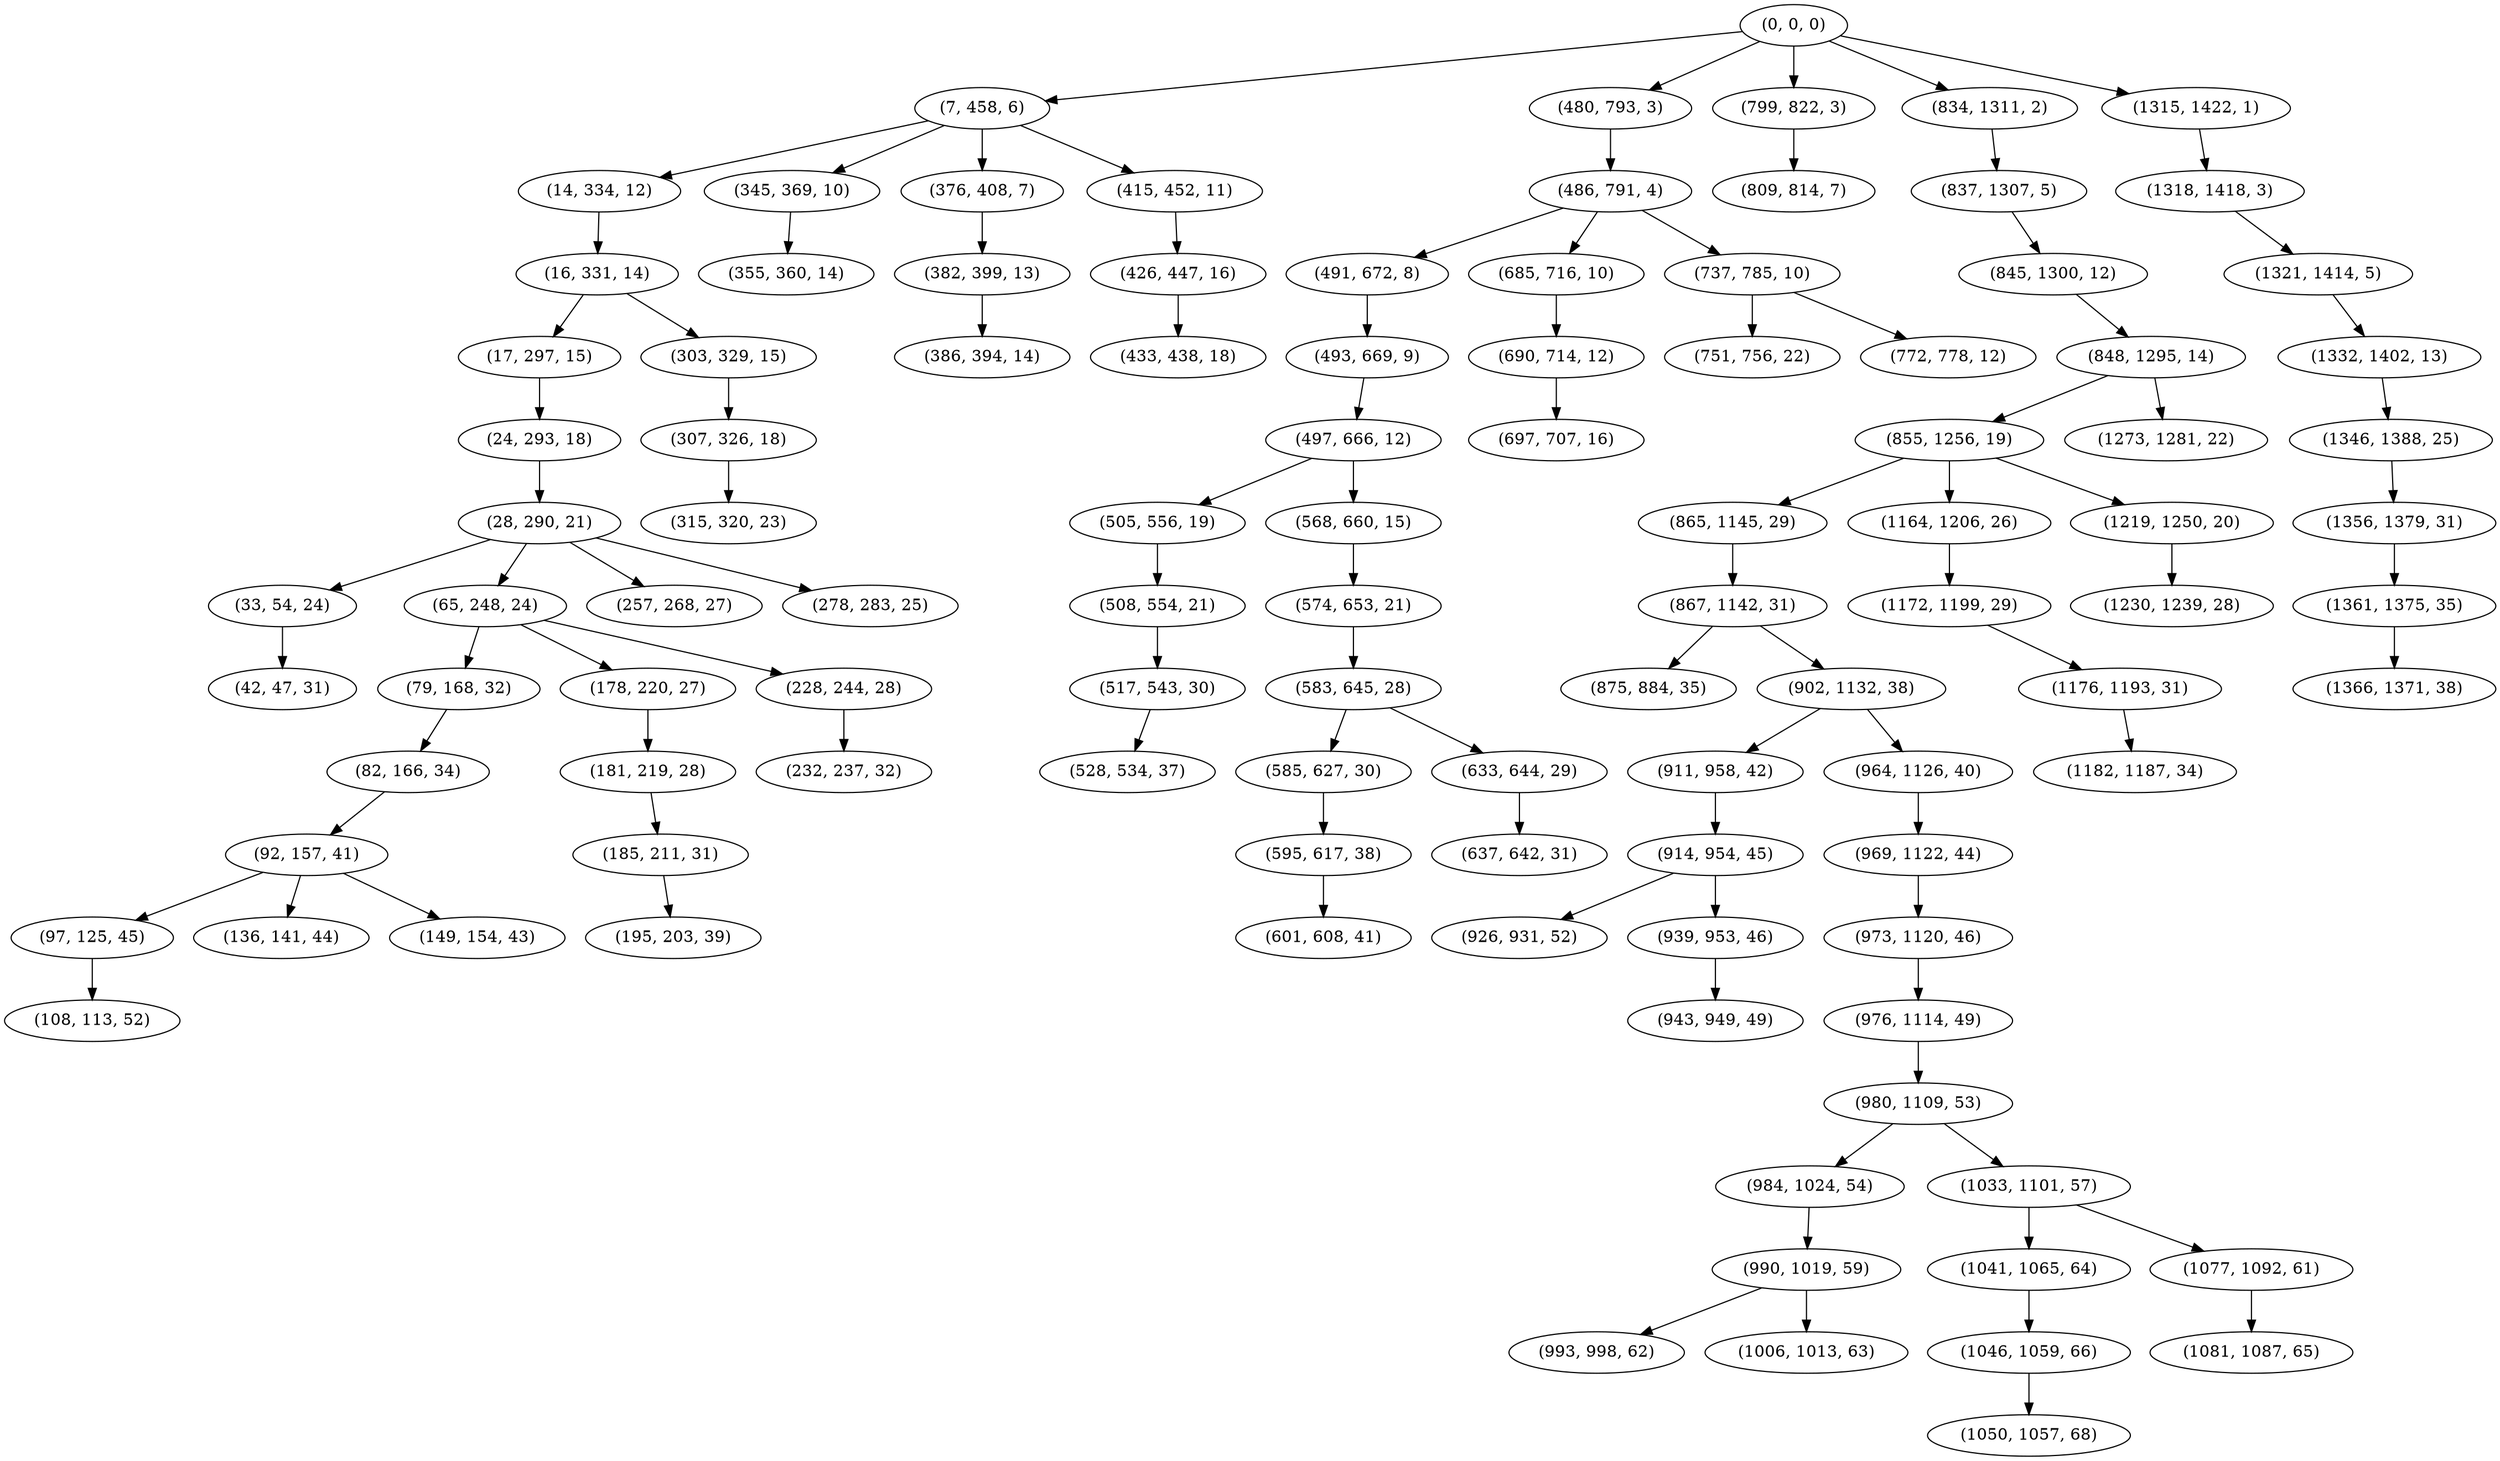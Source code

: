 digraph tree {
    "(0, 0, 0)";
    "(7, 458, 6)";
    "(14, 334, 12)";
    "(16, 331, 14)";
    "(17, 297, 15)";
    "(24, 293, 18)";
    "(28, 290, 21)";
    "(33, 54, 24)";
    "(42, 47, 31)";
    "(65, 248, 24)";
    "(79, 168, 32)";
    "(82, 166, 34)";
    "(92, 157, 41)";
    "(97, 125, 45)";
    "(108, 113, 52)";
    "(136, 141, 44)";
    "(149, 154, 43)";
    "(178, 220, 27)";
    "(181, 219, 28)";
    "(185, 211, 31)";
    "(195, 203, 39)";
    "(228, 244, 28)";
    "(232, 237, 32)";
    "(257, 268, 27)";
    "(278, 283, 25)";
    "(303, 329, 15)";
    "(307, 326, 18)";
    "(315, 320, 23)";
    "(345, 369, 10)";
    "(355, 360, 14)";
    "(376, 408, 7)";
    "(382, 399, 13)";
    "(386, 394, 14)";
    "(415, 452, 11)";
    "(426, 447, 16)";
    "(433, 438, 18)";
    "(480, 793, 3)";
    "(486, 791, 4)";
    "(491, 672, 8)";
    "(493, 669, 9)";
    "(497, 666, 12)";
    "(505, 556, 19)";
    "(508, 554, 21)";
    "(517, 543, 30)";
    "(528, 534, 37)";
    "(568, 660, 15)";
    "(574, 653, 21)";
    "(583, 645, 28)";
    "(585, 627, 30)";
    "(595, 617, 38)";
    "(601, 608, 41)";
    "(633, 644, 29)";
    "(637, 642, 31)";
    "(685, 716, 10)";
    "(690, 714, 12)";
    "(697, 707, 16)";
    "(737, 785, 10)";
    "(751, 756, 22)";
    "(772, 778, 12)";
    "(799, 822, 3)";
    "(809, 814, 7)";
    "(834, 1311, 2)";
    "(837, 1307, 5)";
    "(845, 1300, 12)";
    "(848, 1295, 14)";
    "(855, 1256, 19)";
    "(865, 1145, 29)";
    "(867, 1142, 31)";
    "(875, 884, 35)";
    "(902, 1132, 38)";
    "(911, 958, 42)";
    "(914, 954, 45)";
    "(926, 931, 52)";
    "(939, 953, 46)";
    "(943, 949, 49)";
    "(964, 1126, 40)";
    "(969, 1122, 44)";
    "(973, 1120, 46)";
    "(976, 1114, 49)";
    "(980, 1109, 53)";
    "(984, 1024, 54)";
    "(990, 1019, 59)";
    "(993, 998, 62)";
    "(1006, 1013, 63)";
    "(1033, 1101, 57)";
    "(1041, 1065, 64)";
    "(1046, 1059, 66)";
    "(1050, 1057, 68)";
    "(1077, 1092, 61)";
    "(1081, 1087, 65)";
    "(1164, 1206, 26)";
    "(1172, 1199, 29)";
    "(1176, 1193, 31)";
    "(1182, 1187, 34)";
    "(1219, 1250, 20)";
    "(1230, 1239, 28)";
    "(1273, 1281, 22)";
    "(1315, 1422, 1)";
    "(1318, 1418, 3)";
    "(1321, 1414, 5)";
    "(1332, 1402, 13)";
    "(1346, 1388, 25)";
    "(1356, 1379, 31)";
    "(1361, 1375, 35)";
    "(1366, 1371, 38)";
    "(0, 0, 0)" -> "(7, 458, 6)";
    "(0, 0, 0)" -> "(480, 793, 3)";
    "(0, 0, 0)" -> "(799, 822, 3)";
    "(0, 0, 0)" -> "(834, 1311, 2)";
    "(0, 0, 0)" -> "(1315, 1422, 1)";
    "(7, 458, 6)" -> "(14, 334, 12)";
    "(7, 458, 6)" -> "(345, 369, 10)";
    "(7, 458, 6)" -> "(376, 408, 7)";
    "(7, 458, 6)" -> "(415, 452, 11)";
    "(14, 334, 12)" -> "(16, 331, 14)";
    "(16, 331, 14)" -> "(17, 297, 15)";
    "(16, 331, 14)" -> "(303, 329, 15)";
    "(17, 297, 15)" -> "(24, 293, 18)";
    "(24, 293, 18)" -> "(28, 290, 21)";
    "(28, 290, 21)" -> "(33, 54, 24)";
    "(28, 290, 21)" -> "(65, 248, 24)";
    "(28, 290, 21)" -> "(257, 268, 27)";
    "(28, 290, 21)" -> "(278, 283, 25)";
    "(33, 54, 24)" -> "(42, 47, 31)";
    "(65, 248, 24)" -> "(79, 168, 32)";
    "(65, 248, 24)" -> "(178, 220, 27)";
    "(65, 248, 24)" -> "(228, 244, 28)";
    "(79, 168, 32)" -> "(82, 166, 34)";
    "(82, 166, 34)" -> "(92, 157, 41)";
    "(92, 157, 41)" -> "(97, 125, 45)";
    "(92, 157, 41)" -> "(136, 141, 44)";
    "(92, 157, 41)" -> "(149, 154, 43)";
    "(97, 125, 45)" -> "(108, 113, 52)";
    "(178, 220, 27)" -> "(181, 219, 28)";
    "(181, 219, 28)" -> "(185, 211, 31)";
    "(185, 211, 31)" -> "(195, 203, 39)";
    "(228, 244, 28)" -> "(232, 237, 32)";
    "(303, 329, 15)" -> "(307, 326, 18)";
    "(307, 326, 18)" -> "(315, 320, 23)";
    "(345, 369, 10)" -> "(355, 360, 14)";
    "(376, 408, 7)" -> "(382, 399, 13)";
    "(382, 399, 13)" -> "(386, 394, 14)";
    "(415, 452, 11)" -> "(426, 447, 16)";
    "(426, 447, 16)" -> "(433, 438, 18)";
    "(480, 793, 3)" -> "(486, 791, 4)";
    "(486, 791, 4)" -> "(491, 672, 8)";
    "(486, 791, 4)" -> "(685, 716, 10)";
    "(486, 791, 4)" -> "(737, 785, 10)";
    "(491, 672, 8)" -> "(493, 669, 9)";
    "(493, 669, 9)" -> "(497, 666, 12)";
    "(497, 666, 12)" -> "(505, 556, 19)";
    "(497, 666, 12)" -> "(568, 660, 15)";
    "(505, 556, 19)" -> "(508, 554, 21)";
    "(508, 554, 21)" -> "(517, 543, 30)";
    "(517, 543, 30)" -> "(528, 534, 37)";
    "(568, 660, 15)" -> "(574, 653, 21)";
    "(574, 653, 21)" -> "(583, 645, 28)";
    "(583, 645, 28)" -> "(585, 627, 30)";
    "(583, 645, 28)" -> "(633, 644, 29)";
    "(585, 627, 30)" -> "(595, 617, 38)";
    "(595, 617, 38)" -> "(601, 608, 41)";
    "(633, 644, 29)" -> "(637, 642, 31)";
    "(685, 716, 10)" -> "(690, 714, 12)";
    "(690, 714, 12)" -> "(697, 707, 16)";
    "(737, 785, 10)" -> "(751, 756, 22)";
    "(737, 785, 10)" -> "(772, 778, 12)";
    "(799, 822, 3)" -> "(809, 814, 7)";
    "(834, 1311, 2)" -> "(837, 1307, 5)";
    "(837, 1307, 5)" -> "(845, 1300, 12)";
    "(845, 1300, 12)" -> "(848, 1295, 14)";
    "(848, 1295, 14)" -> "(855, 1256, 19)";
    "(848, 1295, 14)" -> "(1273, 1281, 22)";
    "(855, 1256, 19)" -> "(865, 1145, 29)";
    "(855, 1256, 19)" -> "(1164, 1206, 26)";
    "(855, 1256, 19)" -> "(1219, 1250, 20)";
    "(865, 1145, 29)" -> "(867, 1142, 31)";
    "(867, 1142, 31)" -> "(875, 884, 35)";
    "(867, 1142, 31)" -> "(902, 1132, 38)";
    "(902, 1132, 38)" -> "(911, 958, 42)";
    "(902, 1132, 38)" -> "(964, 1126, 40)";
    "(911, 958, 42)" -> "(914, 954, 45)";
    "(914, 954, 45)" -> "(926, 931, 52)";
    "(914, 954, 45)" -> "(939, 953, 46)";
    "(939, 953, 46)" -> "(943, 949, 49)";
    "(964, 1126, 40)" -> "(969, 1122, 44)";
    "(969, 1122, 44)" -> "(973, 1120, 46)";
    "(973, 1120, 46)" -> "(976, 1114, 49)";
    "(976, 1114, 49)" -> "(980, 1109, 53)";
    "(980, 1109, 53)" -> "(984, 1024, 54)";
    "(980, 1109, 53)" -> "(1033, 1101, 57)";
    "(984, 1024, 54)" -> "(990, 1019, 59)";
    "(990, 1019, 59)" -> "(993, 998, 62)";
    "(990, 1019, 59)" -> "(1006, 1013, 63)";
    "(1033, 1101, 57)" -> "(1041, 1065, 64)";
    "(1033, 1101, 57)" -> "(1077, 1092, 61)";
    "(1041, 1065, 64)" -> "(1046, 1059, 66)";
    "(1046, 1059, 66)" -> "(1050, 1057, 68)";
    "(1077, 1092, 61)" -> "(1081, 1087, 65)";
    "(1164, 1206, 26)" -> "(1172, 1199, 29)";
    "(1172, 1199, 29)" -> "(1176, 1193, 31)";
    "(1176, 1193, 31)" -> "(1182, 1187, 34)";
    "(1219, 1250, 20)" -> "(1230, 1239, 28)";
    "(1315, 1422, 1)" -> "(1318, 1418, 3)";
    "(1318, 1418, 3)" -> "(1321, 1414, 5)";
    "(1321, 1414, 5)" -> "(1332, 1402, 13)";
    "(1332, 1402, 13)" -> "(1346, 1388, 25)";
    "(1346, 1388, 25)" -> "(1356, 1379, 31)";
    "(1356, 1379, 31)" -> "(1361, 1375, 35)";
    "(1361, 1375, 35)" -> "(1366, 1371, 38)";
}
